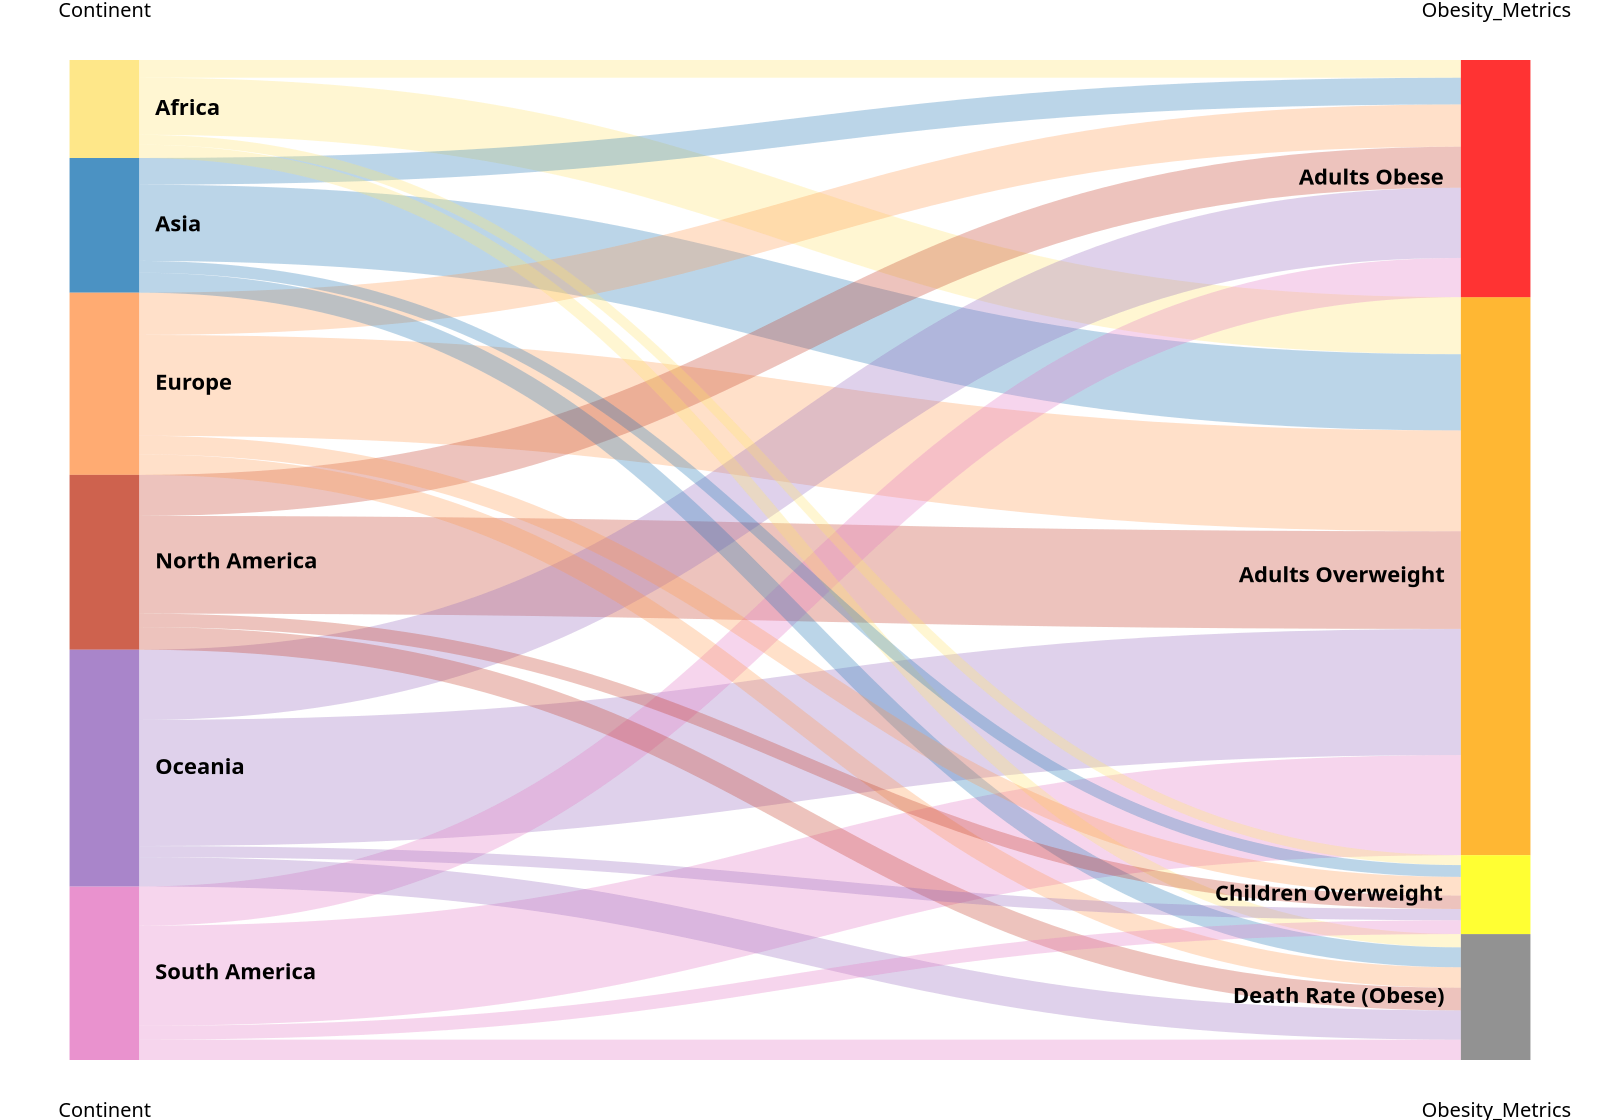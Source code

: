 {
  "$schema": "https://vega.github.io/schema/vega/v5.2.0.json",
  "height": 500,
  "width": 800,
  "data": [
    {
      "name": "rawData",
      "values" : [{
        "Continent" : "Africa",
        "Obesity_Metrics" : "Adults Overweight",
        "Count" : 32.89
      },{
        "Continent" : "Asia",
        "Obesity_Metrics" : "Adults Overweight",
        "Count" : 43.92
      }, {
        "Continent" : "Europe",
        "Obesity_Metrics" : "Adults Overweight",
        "Count" : 58.11
      },{
        "Continent" : "North America",
        "Obesity_Metrics" : "Adults Overweight",
        "Count" : 56.29
      }, {
        "Continent" : "South America",
        "Obesity_Metrics" : "Adults Overweight",
        "Count" : 57.7
      },{
        "Continent" : "Oceania",
        "Obesity_Metrics" : "Adults Overweight",
        "Count" : 72.68
      },
      {
        "Continent" : "Africa",
        "Obesity_Metrics" : "Adults Obese",
        "Count" : 10.22
      },{
        "Continent" : "Asia",
        "Obesity_Metrics" : "Adults Obese",
        "Count" : 15.4
      }, {
        "Continent" : "Europe",
        "Obesity_Metrics" : "Adults Obese",
        "Count" : 24.35
      }, {
        "Continent" : "North America",
        "Obesity_Metrics" : "Adults Obese",
        "Count" : 23.65
      },{
        "Continent" : "South America",
        "Obesity_Metrics" : "Adults Obese",
        "Count" : 22.6
      },{
        "Continent" : "Oceania",
        "Obesity_Metrics" : "Adults Obese",
        "Count" : 40.45
      },{
        "Continent" : "Africa",
        "Obesity_Metrics" : "Death Rate (Obese)",
        "Count" : 7.67
      },
      {
        "Continent" : "Asia",
        "Obesity_Metrics" : "Death Rate (Obese)",
        "Count" : 11.48
      },{
        "Continent" : "Europe",
        "Obesity_Metrics" : "Death Rate (Obese)",
        "Count" : 11.79
      },{
        "Continent" : "North America",
        "Obesity_Metrics" : "Death Rate (Obese)",
        "Count" : 13.06
      },{
        "Continent" : "South America",
        "Obesity_Metrics" : "Death Rate (Obese)",
        "Count" : 11.74
      },{
        "Continent" : "Oceania",
        "Obesity_Metrics" : "Death Rate (Obese)",
        "Count" : 16.83
      },{
        "Continent" : "Africa",
        "Obesity_Metrics" : "Children Overweight",
        "Count" : 5.7
      },{
        "Continent" : "Asia",
        "Obesity_Metrics" : "Children Overweight",
        "Count" : 6.81
      },{
        "Continent" : "Europe",
        "Obesity_Metrics" : "Children Overweight",
        "Count" : 10.75
      },{
        "Continent" : "North America",
        "Obesity_Metrics" : "Children Overweight",
        "Count" : 7.76
      },{
        "Continent" : "South America",
        "Obesity_Metrics" : "Children Overweight",
        "Count" : 7.98
      },{
        "Continent" : "Oceania",
        "Obesity_Metrics" : "Children Overweight",
        "Count" : 6.45
      }        
     ],
    "transform": [
      {
        "type": "formula",
        "expr": "datum['Continent']",
        "as": "stk1"
      },
      {
        "type": "formula",
        "expr": "datum.Obesity_Metrics",
        "as": "stk2"
      },
      {
        "type": "formula",
        "expr": "datum.Count",
        "as": "size"
      }
    ]
  },
  {
    "name": "nodes",
    "source": "rawData",
    "transform": [
      {
        "type": "filter",
        "expr": "!groupSelector || groupSelector.stk1 == datum.stk1 || groupSelector.stk2 == datum.stk2"
      },
      {
        "type": "formula",
        "expr": "datum.stk1+datum.stk2",
        "as": "key"
      },
      {
        "type": "fold",
        "fields": [
          "stk1",
          "stk2"
        ],
        "as": [
          "stack",
          "grpId"
        ]
      },
      {
        "type": "formula",
        "expr": "datum.stack == 'stk1' ? datum.stk1+' '+datum.stk2 : datum.stk2+' '+datum.stk1",
        "as": "sortField"
      },
      {
        "type": "stack",
        "groupby": [
          "stack"
        ],
        "sort": {
          "field": "sortField",
          "order": "descending"
        },
        "field": "size"
      },
      {
        "type": "formula",
        "expr": "(datum.y0+datum.y1)/2",
        "as": "yc"
      }
    ]
  },
  {
    "name": "groups",
    "source": "nodes",
    "transform": [
      {
        "type": "aggregate",
        "groupby": [
          "stack",
          "grpId"
        ],
        "fields": [
          "size"
        ],
        "ops": [
          "sum"
        ],
        "as": [
          "total"
        ]
      },
      {
        "type": "stack",
        "groupby": [
          "stack"
        ],
        "sort": {
          "field": "grpId",
          "order": "descending"
        },
        "field": "total"
      },
      {
        "type": "formula",
        "expr": "scale('y', datum.y0)",
        "as": "scaledY0"
      },
      {
        "type": "formula",
        "expr": "scale('y', datum.y1)",
        "as": "scaledY1"
      },
      {
        "type": "formula",
        "expr": "datum.stack == 'stk1'",
        "as": "rightLabel"
      },
      {
        "type": "formula",
        "expr": "round((datum.total/domain('y')[1]) * 100)",
        "as": "percentage"
      }
    ]
  },
  {
    "name": "destinationNodes",
    "source": "nodes",
    "transform": [
      {
        "type": "filter",
        "expr": "datum.stack == 'stk2'"
      }
    ]
  },
  {
    "name": "edges",
    "source": "nodes",
    "transform": [
      {
        "type": "filter",
        "expr": "datum.stack == 'stk1'"
      },
      {
        "type": "lookup",
        "from": "destinationNodes",
        "key": "key",
        "fields": [
          "key"
        ],
        "as": [
          "target"
        ]
      },
      {
        "type": "linkpath",
        "orient": "horizontal",
        "shape": "diagonal",
        "sourceY": {
          "expr": "scale('y', datum.yc)"
        },
        "sourceX": {
          "expr": "scale('x', 'stk1') + bandwidth('x')"
        },
        "targetY": {
          "expr": "scale('y', datum.target.yc)"
        },
        "targetX": {
          "expr": "scale('x', 'stk2')"
        }
      },
      {
        "type": "formula",
        "expr": "range('y')[0]-scale('y', datum.size)",
        "as": "strokeWidth"
      },
      {
        "type": "formula",
        "expr": "(datum.total/domain('y')[1]) * 100",
        "as": "percentage"
      }
    ]
  }
],
"scales": [
  {
    "name": "x",
    "type": "band",
    "range": "width",
    "domain": [
      "stk1",
      "stk2"
    ],
    "paddingOuter": 0.05,
    "paddingInner": 0.95
  },
  {
    "name": "y",
    "type": "linear",
    "range": "height",
    "domain": {
      "data": "nodes",
      "field": "y1"
    }
  },
  {
    "name": "color",
    "type": "ordinal",
    "range":["#FDE26C", "#1f77b4","#FF964F", "#C23B22", "#9467bd", "#e377c2", 
    "red", "orange","yellow", "#777777"
    ],
    "domain": ["Africa", "Asia", "Europe", "North America", "Oceania", "South America", "Adults Obese", "Adults Overweight", "Children Overweight", "Death Rate (Obese)"]
  },
  {
    "name": "stackNames",
    "type": "ordinal",
    "range": [
      "Continent",
      "Obesity_Metrics"
    ],
    "domain": [
      "stk1",
      "stk2"
    ]
  }
],
"axes": [
  {
    "orient": "bottom",
    "scale": "x",
    "domain" : false,
    "ticks" : false,
    "labelPadding" : 20,
    "encode": {
      "labels": {
        "update": {
          "text": {
            "scale": "stackNames",
            "field": "value",
            "fontWeight" : "bold",
            "fontSize" : 14
          }
        }
      }
    }
  },
  {
    "orient": "top",
    "scale": "x",
    "domain" : false,
    "ticks" : false,
    "labelPadding" : 20,
    "encode": {
      "labels": {
        "update": {
          "text": {
            "scale": "stackNames",
            "field": "value",
            "fontWeight" : "bold",
            "fontSize" : 14
          }
        }
      }
    }
  },
  {
    "orient": "left",
    "scale": "y",
    "labels" : false,
    "domain" : false,
    "ticks" : false
  }
],
"marks": [
  {
    "type": "path",
    "name": "edgeMark",
    "from": {
      "data": "edges"
    },
    "clip": true,
    "encode": {
      "update": {
        "stroke": [
          {
            "test": "groupSelector && groupSelector.stack=='stk1'",
            "scale": "color",
            "field": "stk2"
          },
          {
            "scale":"color", "field":"stk1"
          }
        ],
        "strokeWidth": {
          "field": "strokeWidth"
        },
        "path": {
          "field": "path"
        },
        "strokeOpacity": {
          "signal": "!groupSelector && (groupHover.stk1 == datum.stk1 || groupHover.stk2 == datum.stk2) ? 0.9 : 0.3"
        },
        "zindex": {
          "signal": "!groupSelector && (groupHover.stk1 == datum.stk1 || groupHover.stk2 == datum.stk2) ? 1 : 0"
        },
        "tooltip": {
          "signal": "{\"Continent\": datum.stk1, \"Obesity Metrics\": datum.stk2, \"Percentage\":format(datum.size, ',.2f')}"
        }
      },
      "hover": {
        "strokeOpacity": {
          "value": 1
        }
      }
    }
  },
  {
    "type": "rect",
    "name": "groupMark",
    "from": {
      "data": "groups"
    },
    "encode": {
      "enter": {
        "fill": {
          "scale": "color", 
          "field" : "grpId"
        },
        "width": {
          "scale": "x",
          "band": 1
        }
      },
      "update": {
        "x": {
          "scale": "x",
          "field": "stack"
        },
        "y": {
          "field": "scaledY0"
        },
        "y2": {
          "field": "scaledY1"
        },
        "fillOpacity": {
          "value": 0.8
        },
        "tooltip": {
          "signal": "'In the population affected by overweight and obesity,' + datum.grpId + ' contributes ' + format(datum.percentage, ',.0f') + '%'"
        }
      },
      "hover": {
        "fillOpacity": {
          "value": 1
        }
      }
    }
  },
  {
    "type": "text",
    "from": {
      "data": "groups"
    },
    "interactive": false,
    "encode": {
      "update": {
        "x": {
          "signal": "scale('x', datum.stack) + (datum.rightLabel ? bandwidth('x') + 8 : -8)"
        },
        "yc": {
          "signal": "(datum.scaledY0 + datum.scaledY1)/2"
        },
        "align": {
          "signal": "datum.rightLabel ? 'left' : 'right'"
        },
        "baseline": {
          "value": "middle"
        },
        "fontWeight": {
          "value": "bold"
        },
        "text": {
          "signal": "abs(datum.scaledY0-datum.scaledY1) > 13 ? datum.grpId : ''"
        }
      }
    }
  },
  {
    "type": "group",
    "data": [
      {
        "name": "dataForShowAll",
        "values": [
          {}
        ],
        "transform": [
          {
            "type": "filter",
            "expr": "groupSelector"
          }
        ]
      }
    ],
    "encode": {
      "enter": {
        "xc": {
          "signal": "width/2"
        },
        "y": {
          "value": 30
        },
        "width": {
          "value": 80
        },
        "height": {
          "value": 30
        }
      }
    },
    "marks": [
      {
        "type": "group",
        "name": "groupReset",
        "from": {
          "data": "dataForShowAll"
        },
        "encode": {
          "enter": {
            "cornerRadius": {
              "value": 6
            },
            "fill": {
              "value": "#f5f5f5"
            },
            "stroke": {
              "value": "#c1c1c1"
            },
            "strokeWidth": {
              "value": 2
            },
            "height": {
              "field": {
                "group": "height"
              }
            },
            "width": {
              "field": {
                "group": "width"
              }
            }
          },
          "update": {
            "opacity": {
              "value": 1
            }
          },
          "hover": {
            "opacity": {
              "value": 0.7
            }
          }
        },
        "marks": [
          {
            "type": "text",
            "interactive": false,
            "encode": {
              "enter": {
                "xc": {
                  "field": {
                    "group": "width"
                  },
                  "mult": 0.5
                },
                "yc": {
                  "field": {
                    "group": "height"
                  },
                  "mult": 0.5,
                  "offset": 2
                },
                "align": {
                  "value": "center"
                },
                "baseline": {
                  "value": "middle"
                },
                "fontWeight": {
                  "value": "bold"
                },
                "text": {
                  "value": "Show All"
                }
              }
            }
          }
        ]
      }
    ]
  }
],
"signals": [
  {
    "name": "groupHover",
    "value": {},
    "on": [
      {
        "events": "@groupMark:mouseover",
        "update": "{stk1:datum.stack=='stk1' && datum.grpId, stk2:datum.stack=='stk2' && datum.grpId}"
      },
      {
        "events": "mouseout",
        "update": "{}"
      }
    ]
  },
  {
    "name": "groupSelector",
    "value": false,
    "on": [
      {
        "events": "@groupMark:click!",
        "update": "{stack:datum.stack, stk1:datum.stack=='stk1' && datum.grpId, stk2:datum.stack=='stk2' && datum.grpId}"
      },
  
      {
        "events": [
          {
            "type": "click",
            "markname": "groupReset"
          },
          {
            "type": "dblclick"
          }
        ],
        "update": "false"
      }
    ]
  }
],
"config": {"view": {"stroke": null}, 
"background": null}
}


